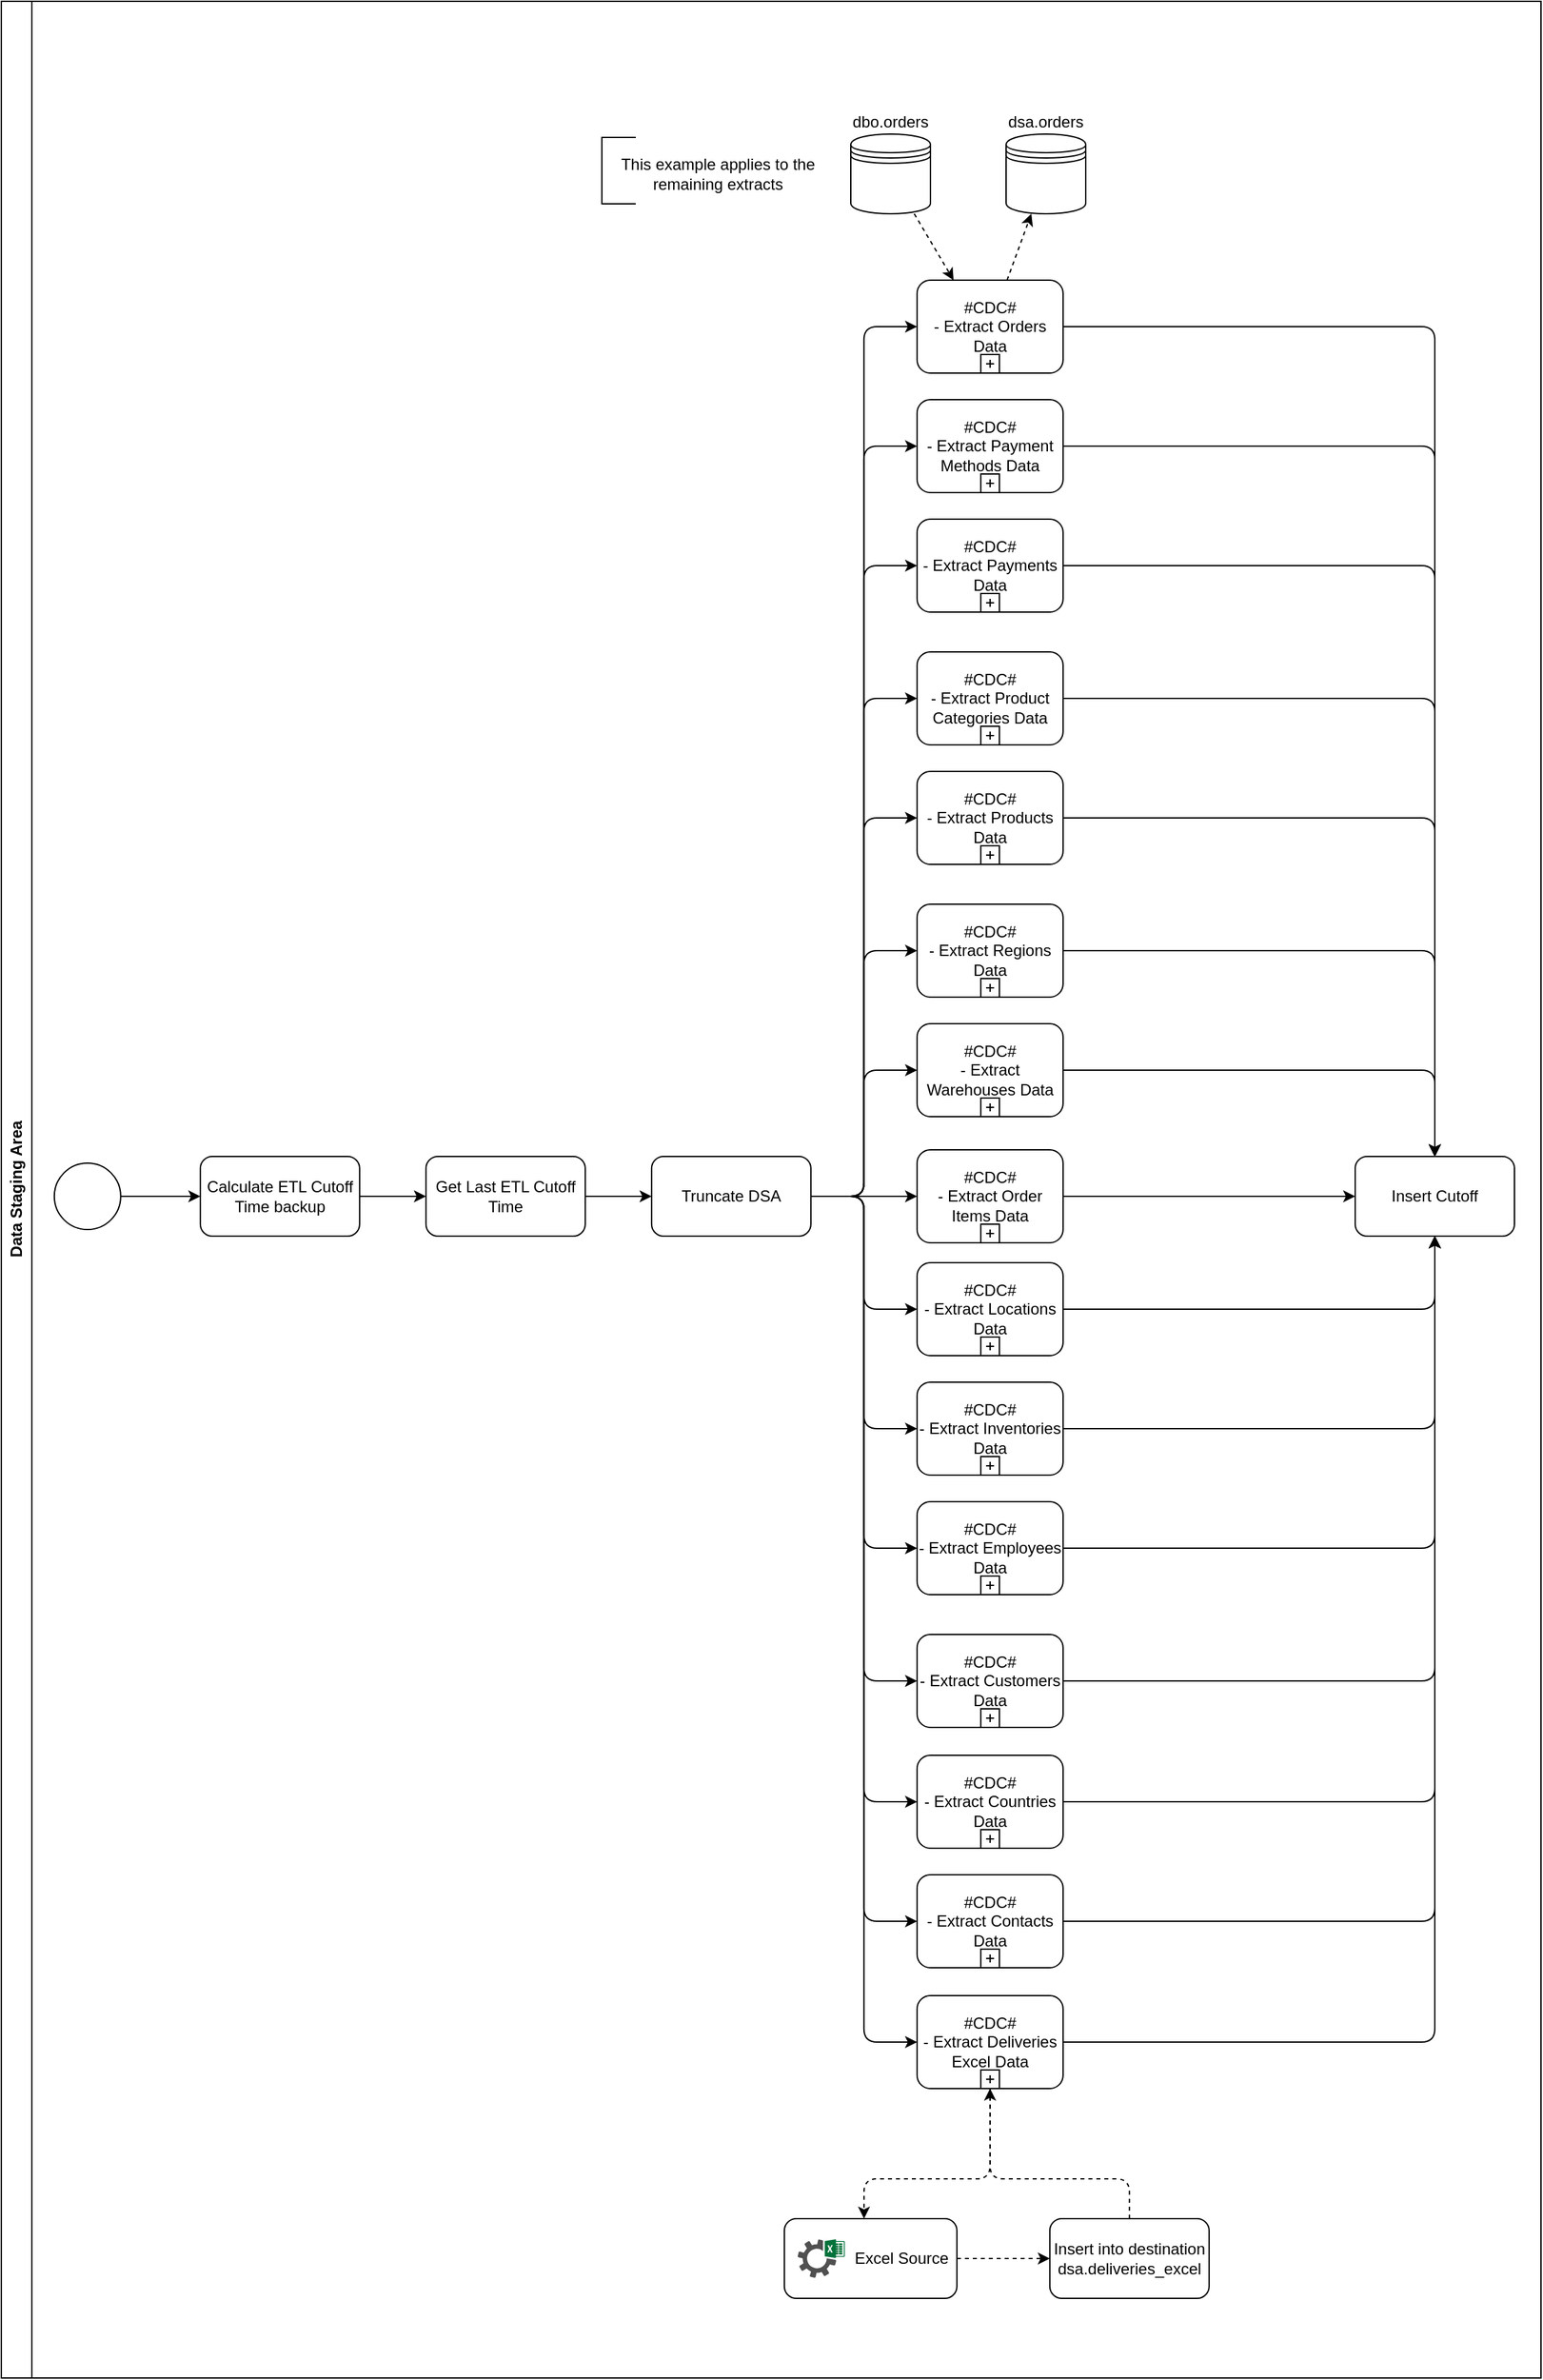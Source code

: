 <mxfile>
    <diagram id="Oe8AxJ2DztCgBwsURGQF" name="Page-1">
        <mxGraphModel dx="1809" dy="2425" grid="0" gridSize="10" guides="1" tooltips="1" connect="1" arrows="1" fold="1" page="1" pageScale="1" pageWidth="827" pageHeight="1169" math="0" shadow="0">
            <root>
                <mxCell id="0"/>
                <mxCell id="1" parent="0"/>
                <mxCell id="22" value="Data Staging Area" style="swimlane;horizontal=0;whiteSpace=wrap;html=1;fontStyle=1" parent="1" vertex="1">
                    <mxGeometry x="10" y="-150" width="1160" height="1790" as="geometry"/>
                </mxCell>
                <mxCell id="25" style="edgeStyle=none;html=1;" parent="22" source="23" target="26" edge="1">
                    <mxGeometry relative="1" as="geometry">
                        <mxPoint x="149.93" y="900" as="targetPoint"/>
                    </mxGeometry>
                </mxCell>
                <mxCell id="23" value="" style="points=[[0.145,0.145,0],[0.5,0,0],[0.855,0.145,0],[1,0.5,0],[0.855,0.855,0],[0.5,1,0],[0.145,0.855,0],[0,0.5,0]];shape=mxgraph.bpmn.event;html=1;verticalLabelPosition=bottom;labelBackgroundColor=#ffffff;verticalAlign=top;align=center;perimeter=ellipsePerimeter;outlineConnect=0;aspect=fixed;outline=standard;symbol=general;" parent="22" vertex="1">
                    <mxGeometry x="39.93" y="875" width="50" height="50" as="geometry"/>
                </mxCell>
                <mxCell id="28" style="edgeStyle=none;html=1;" parent="22" source="26" target="27" edge="1">
                    <mxGeometry relative="1" as="geometry"/>
                </mxCell>
                <mxCell id="26" value="Calculate ETL Cutoff Time backup" style="rounded=1;whiteSpace=wrap;html=1;" parent="22" vertex="1">
                    <mxGeometry x="149.93" y="870" width="120" height="60" as="geometry"/>
                </mxCell>
                <mxCell id="31" style="edgeStyle=none;html=1;" parent="22" source="27" target="30" edge="1">
                    <mxGeometry relative="1" as="geometry"/>
                </mxCell>
                <mxCell id="27" value="Get Last ETL Cutoff Time" style="rounded=1;whiteSpace=wrap;html=1;" parent="22" vertex="1">
                    <mxGeometry x="319.93" y="870" width="120" height="60" as="geometry"/>
                </mxCell>
                <mxCell id="48" style="edgeStyle=orthogonalEdgeStyle;html=1;" parent="22" source="30" target="15" edge="1">
                    <mxGeometry relative="1" as="geometry"/>
                </mxCell>
                <mxCell id="49" style="edgeStyle=orthogonalEdgeStyle;html=1;entryX=0;entryY=0.5;entryDx=0;entryDy=0;entryPerimeter=0;" parent="22" source="30" target="46" edge="1">
                    <mxGeometry relative="1" as="geometry"/>
                </mxCell>
                <mxCell id="51" style="edgeStyle=orthogonalEdgeStyle;html=1;entryX=0;entryY=0.5;entryDx=0;entryDy=0;entryPerimeter=0;" parent="22" source="30" target="47" edge="1">
                    <mxGeometry relative="1" as="geometry"/>
                </mxCell>
                <mxCell id="52" style="edgeStyle=orthogonalEdgeStyle;html=1;entryX=0;entryY=0.5;entryDx=0;entryDy=0;entryPerimeter=0;" parent="22" source="30" target="41" edge="1">
                    <mxGeometry relative="1" as="geometry"/>
                </mxCell>
                <mxCell id="53" style="edgeStyle=orthogonalEdgeStyle;html=1;entryX=0;entryY=0.5;entryDx=0;entryDy=0;entryPerimeter=0;" parent="22" source="30" target="40" edge="1">
                    <mxGeometry relative="1" as="geometry"/>
                </mxCell>
                <mxCell id="54" style="edgeStyle=orthogonalEdgeStyle;html=1;entryX=0;entryY=0.5;entryDx=0;entryDy=0;entryPerimeter=0;" parent="22" source="30" target="39" edge="1">
                    <mxGeometry relative="1" as="geometry"/>
                </mxCell>
                <mxCell id="55" style="edgeStyle=orthogonalEdgeStyle;html=1;entryX=0;entryY=0.5;entryDx=0;entryDy=0;entryPerimeter=0;" parent="22" source="30" target="35" edge="1">
                    <mxGeometry relative="1" as="geometry"/>
                </mxCell>
                <mxCell id="56" style="edgeStyle=orthogonalEdgeStyle;html=1;strokeColor=default;entryX=0;entryY=0.5;entryDx=0;entryDy=0;entryPerimeter=0;" parent="22" source="30" target="38" edge="1">
                    <mxGeometry relative="1" as="geometry"/>
                </mxCell>
                <mxCell id="57" style="edgeStyle=orthogonalEdgeStyle;html=1;entryX=0;entryY=0.5;entryDx=0;entryDy=0;entryPerimeter=0;strokeColor=default;" parent="22" source="30" target="32" edge="1">
                    <mxGeometry relative="1" as="geometry"/>
                </mxCell>
                <mxCell id="58" style="edgeStyle=orthogonalEdgeStyle;html=1;entryX=0;entryY=0.5;entryDx=0;entryDy=0;entryPerimeter=0;strokeColor=default;" parent="22" source="30" target="21" edge="1">
                    <mxGeometry relative="1" as="geometry"/>
                </mxCell>
                <mxCell id="59" style="edgeStyle=orthogonalEdgeStyle;html=1;entryX=0;entryY=0.5;entryDx=0;entryDy=0;entryPerimeter=0;strokeColor=default;" parent="22" source="30" target="33" edge="1">
                    <mxGeometry relative="1" as="geometry"/>
                </mxCell>
                <mxCell id="60" style="edgeStyle=orthogonalEdgeStyle;html=1;entryX=0;entryY=0.5;entryDx=0;entryDy=0;entryPerimeter=0;strokeColor=default;" parent="22" source="30" target="36" edge="1">
                    <mxGeometry relative="1" as="geometry"/>
                </mxCell>
                <mxCell id="61" style="edgeStyle=orthogonalEdgeStyle;html=1;entryX=0;entryY=0.5;entryDx=0;entryDy=0;entryPerimeter=0;strokeColor=default;" parent="22" source="30" target="34" edge="1">
                    <mxGeometry relative="1" as="geometry"/>
                </mxCell>
                <mxCell id="62" style="edgeStyle=orthogonalEdgeStyle;html=1;entryX=0;entryY=0.5;entryDx=0;entryDy=0;entryPerimeter=0;strokeColor=default;" parent="22" source="30" target="37" edge="1">
                    <mxGeometry relative="1" as="geometry"/>
                </mxCell>
                <mxCell id="63" style="edgeStyle=orthogonalEdgeStyle;html=1;entryX=0;entryY=0.5;entryDx=0;entryDy=0;entryPerimeter=0;strokeColor=default;" parent="22" source="30" target="45" edge="1">
                    <mxGeometry relative="1" as="geometry"/>
                </mxCell>
                <mxCell id="30" value="Truncate DSA" style="rounded=1;whiteSpace=wrap;html=1;" parent="22" vertex="1">
                    <mxGeometry x="489.93" y="870" width="120" height="60" as="geometry"/>
                </mxCell>
                <mxCell id="87" style="edgeStyle=orthogonalEdgeStyle;html=1;strokeColor=default;" parent="22" source="15" target="95" edge="1">
                    <mxGeometry relative="1" as="geometry">
                        <mxPoint x="1009.93" y="900" as="targetPoint"/>
                    </mxGeometry>
                </mxCell>
                <mxCell id="15" value="#CDC#&lt;br&gt;- Extract Order Items Data" style="points=[[0.25,0,0],[0.5,0,0],[0.75,0,0],[1,0.25,0],[1,0.5,0],[1,0.75,0],[0.75,1,0],[0.5,1,0],[0.25,1,0],[0,0.75,0],[0,0.5,0],[0,0.25,0]];shape=mxgraph.bpmn.task;whiteSpace=wrap;rectStyle=rounded;size=10;html=1;taskMarker=abstract;isLoopSub=1;" parent="22" vertex="1">
                    <mxGeometry x="689.93" y="865" width="110" height="70" as="geometry"/>
                </mxCell>
                <mxCell id="89" style="edgeStyle=orthogonalEdgeStyle;html=1;strokeColor=default;" parent="22" source="21" target="95" edge="1">
                    <mxGeometry relative="1" as="geometry">
                        <mxPoint x="1009.93" y="900" as="targetPoint"/>
                    </mxGeometry>
                </mxCell>
                <mxCell id="21" value="#CDC#&lt;br&gt;- Extract Inventories Data" style="points=[[0.25,0,0],[0.5,0,0],[0.75,0,0],[1,0.25,0],[1,0.5,0],[1,0.75,0],[0.75,1,0],[0.5,1,0],[0.25,1,0],[0,0.75,0],[0,0.5,0],[0,0.25,0]];shape=mxgraph.bpmn.task;whiteSpace=wrap;rectStyle=rounded;size=10;html=1;taskMarker=abstract;isLoopSub=1;" parent="22" vertex="1">
                    <mxGeometry x="689.93" y="1040" width="110" height="70" as="geometry"/>
                </mxCell>
                <mxCell id="88" style="edgeStyle=orthogonalEdgeStyle;html=1;strokeColor=default;" parent="22" source="32" target="95" edge="1">
                    <mxGeometry relative="1" as="geometry">
                        <mxPoint x="1009.93" y="900" as="targetPoint"/>
                    </mxGeometry>
                </mxCell>
                <mxCell id="32" value="#CDC#&lt;br&gt;- Extract Locations Data" style="points=[[0.25,0,0],[0.5,0,0],[0.75,0,0],[1,0.25,0],[1,0.5,0],[1,0.75,0],[0.75,1,0],[0.5,1,0],[0.25,1,0],[0,0.75,0],[0,0.5,0],[0,0.25,0]];shape=mxgraph.bpmn.task;whiteSpace=wrap;rectStyle=rounded;size=10;html=1;taskMarker=abstract;isLoopSub=1;" parent="22" vertex="1">
                    <mxGeometry x="689.93" y="950" width="110" height="70" as="geometry"/>
                </mxCell>
                <mxCell id="90" style="edgeStyle=orthogonalEdgeStyle;html=1;strokeColor=default;" parent="22" source="33" target="95" edge="1">
                    <mxGeometry relative="1" as="geometry">
                        <mxPoint x="1009.93" y="900" as="targetPoint"/>
                    </mxGeometry>
                </mxCell>
                <mxCell id="33" value="#CDC#&lt;br&gt;- Extract Employees Data" style="points=[[0.25,0,0],[0.5,0,0],[0.75,0,0],[1,0.25,0],[1,0.5,0],[1,0.75,0],[0.75,1,0],[0.5,1,0],[0.25,1,0],[0,0.75,0],[0,0.5,0],[0,0.25,0]];shape=mxgraph.bpmn.task;whiteSpace=wrap;rectStyle=rounded;size=10;html=1;taskMarker=abstract;isLoopSub=1;" parent="22" vertex="1">
                    <mxGeometry x="689.93" y="1130" width="110" height="70" as="geometry"/>
                </mxCell>
                <mxCell id="92" style="edgeStyle=orthogonalEdgeStyle;html=1;strokeColor=default;" parent="22" source="34" target="95" edge="1">
                    <mxGeometry relative="1" as="geometry">
                        <mxPoint x="1009.93" y="900" as="targetPoint"/>
                    </mxGeometry>
                </mxCell>
                <mxCell id="34" value="#CDC#&lt;br&gt;- Extract Countries Data" style="points=[[0.25,0,0],[0.5,0,0],[0.75,0,0],[1,0.25,0],[1,0.5,0],[1,0.75,0],[0.75,1,0],[0.5,1,0],[0.25,1,0],[0,0.75,0],[0,0.5,0],[0,0.25,0]];shape=mxgraph.bpmn.task;whiteSpace=wrap;rectStyle=rounded;size=10;html=1;taskMarker=abstract;isLoopSub=1;" parent="22" vertex="1">
                    <mxGeometry x="689.93" y="1321" width="110" height="70" as="geometry"/>
                </mxCell>
                <mxCell id="91" style="edgeStyle=orthogonalEdgeStyle;html=1;strokeColor=default;" parent="22" source="36" target="95" edge="1">
                    <mxGeometry relative="1" as="geometry">
                        <mxPoint x="1009.93" y="900" as="targetPoint"/>
                    </mxGeometry>
                </mxCell>
                <mxCell id="36" value="#CDC#&lt;br&gt;- Extract Customers Data" style="points=[[0.25,0,0],[0.5,0,0],[0.75,0,0],[1,0.25,0],[1,0.5,0],[1,0.75,0],[0.75,1,0],[0.5,1,0],[0.25,1,0],[0,0.75,0],[0,0.5,0],[0,0.25,0]];shape=mxgraph.bpmn.task;whiteSpace=wrap;rectStyle=rounded;size=10;html=1;taskMarker=abstract;isLoopSub=1;" parent="22" vertex="1">
                    <mxGeometry x="689.93" y="1230" width="110" height="70" as="geometry"/>
                </mxCell>
                <mxCell id="93" style="edgeStyle=orthogonalEdgeStyle;html=1;strokeColor=default;" parent="22" source="37" target="95" edge="1">
                    <mxGeometry relative="1" as="geometry">
                        <mxPoint x="1009.93" y="900" as="targetPoint"/>
                    </mxGeometry>
                </mxCell>
                <mxCell id="37" value="#CDC#&lt;br&gt;- Extract Contacts Data" style="points=[[0.25,0,0],[0.5,0,0],[0.75,0,0],[1,0.25,0],[1,0.5,0],[1,0.75,0],[0.75,1,0],[0.5,1,0],[0.25,1,0],[0,0.75,0],[0,0.5,0],[0,0.25,0]];shape=mxgraph.bpmn.task;whiteSpace=wrap;rectStyle=rounded;size=10;html=1;taskMarker=abstract;isLoopSub=1;" parent="22" vertex="1">
                    <mxGeometry x="689.93" y="1411" width="110" height="70" as="geometry"/>
                </mxCell>
                <mxCell id="94" style="edgeStyle=orthogonalEdgeStyle;html=1;strokeColor=default;" parent="22" source="45" target="95" edge="1">
                    <mxGeometry relative="1" as="geometry">
                        <mxPoint x="1009.93" y="900" as="targetPoint"/>
                    </mxGeometry>
                </mxCell>
                <mxCell id="45" value="#CDC#&lt;br&gt;- Extract Deliveries Excel Data" style="points=[[0.25,0,0],[0.5,0,0],[0.75,0,0],[1,0.25,0],[1,0.5,0],[1,0.75,0],[0.75,1,0],[0.5,1,0],[0.25,1,0],[0,0.75,0],[0,0.5,0],[0,0.25,0]];shape=mxgraph.bpmn.task;whiteSpace=wrap;rectStyle=rounded;size=10;html=1;taskMarker=abstract;isLoopSub=1;" parent="22" vertex="1">
                    <mxGeometry x="689.93" y="1502" width="110" height="70" as="geometry"/>
                </mxCell>
                <mxCell id="86" style="edgeStyle=orthogonalEdgeStyle;html=1;strokeColor=default;" parent="22" source="46" target="95" edge="1">
                    <mxGeometry relative="1" as="geometry">
                        <mxPoint x="1009.93" y="900" as="targetPoint"/>
                    </mxGeometry>
                </mxCell>
                <mxCell id="46" value="#CDC#&lt;br&gt;- Extract Warehouses Data" style="points=[[0.25,0,0],[0.5,0,0],[0.75,0,0],[1,0.25,0],[1,0.5,0],[1,0.75,0],[0.75,1,0],[0.5,1,0],[0.25,1,0],[0,0.75,0],[0,0.5,0],[0,0.25,0]];shape=mxgraph.bpmn.task;whiteSpace=wrap;rectStyle=rounded;size=10;html=1;taskMarker=abstract;isLoopSub=1;" parent="22" vertex="1">
                    <mxGeometry x="689.93" y="770" width="110" height="70" as="geometry"/>
                </mxCell>
                <mxCell id="85" style="edgeStyle=orthogonalEdgeStyle;html=1;strokeColor=default;" parent="22" source="47" target="95" edge="1">
                    <mxGeometry relative="1" as="geometry">
                        <mxPoint x="1009.93" y="900" as="targetPoint"/>
                    </mxGeometry>
                </mxCell>
                <mxCell id="47" value="#CDC#&lt;br&gt;- Extract Regions Data" style="points=[[0.25,0,0],[0.5,0,0],[0.75,0,0],[1,0.25,0],[1,0.5,0],[1,0.75,0],[0.75,1,0],[0.5,1,0],[0.25,1,0],[0,0.75,0],[0,0.5,0],[0,0.25,0]];shape=mxgraph.bpmn.task;whiteSpace=wrap;rectStyle=rounded;size=10;html=1;taskMarker=abstract;isLoopSub=1;" parent="22" vertex="1">
                    <mxGeometry x="689.93" y="680" width="110" height="70" as="geometry"/>
                </mxCell>
                <mxCell id="84" style="edgeStyle=orthogonalEdgeStyle;html=1;strokeColor=default;" parent="22" source="41" target="95" edge="1">
                    <mxGeometry relative="1" as="geometry">
                        <mxPoint x="1009.93" y="900" as="targetPoint"/>
                    </mxGeometry>
                </mxCell>
                <mxCell id="41" value="#CDC#&lt;br&gt;- Extract Products Data" style="points=[[0.25,0,0],[0.5,0,0],[0.75,0,0],[1,0.25,0],[1,0.5,0],[1,0.75,0],[0.75,1,0],[0.5,1,0],[0.25,1,0],[0,0.75,0],[0,0.5,0],[0,0.25,0]];shape=mxgraph.bpmn.task;whiteSpace=wrap;rectStyle=rounded;size=10;html=1;taskMarker=abstract;isLoopSub=1;" parent="22" vertex="1">
                    <mxGeometry x="689.93" y="580" width="110" height="70" as="geometry"/>
                </mxCell>
                <mxCell id="83" style="edgeStyle=orthogonalEdgeStyle;html=1;strokeColor=default;" parent="22" source="40" target="95" edge="1">
                    <mxGeometry relative="1" as="geometry">
                        <mxPoint x="1009.93" y="900" as="targetPoint"/>
                    </mxGeometry>
                </mxCell>
                <mxCell id="40" value="#CDC#&lt;br&gt;- Extract Product Categories Data" style="points=[[0.25,0,0],[0.5,0,0],[0.75,0,0],[1,0.25,0],[1,0.5,0],[1,0.75,0],[0.75,1,0],[0.5,1,0],[0.25,1,0],[0,0.75,0],[0,0.5,0],[0,0.25,0]];shape=mxgraph.bpmn.task;whiteSpace=wrap;rectStyle=rounded;size=10;html=1;taskMarker=abstract;isLoopSub=1;" parent="22" vertex="1">
                    <mxGeometry x="689.93" y="490" width="110" height="70" as="geometry"/>
                </mxCell>
                <mxCell id="82" style="edgeStyle=orthogonalEdgeStyle;html=1;strokeColor=default;" parent="22" source="39" target="95" edge="1">
                    <mxGeometry relative="1" as="geometry">
                        <mxPoint x="1009.93" y="900" as="targetPoint"/>
                    </mxGeometry>
                </mxCell>
                <mxCell id="39" value="#CDC#&lt;br&gt;- Extract Payments Data" style="points=[[0.25,0,0],[0.5,0,0],[0.75,0,0],[1,0.25,0],[1,0.5,0],[1,0.75,0],[0.75,1,0],[0.5,1,0],[0.25,1,0],[0,0.75,0],[0,0.5,0],[0,0.25,0]];shape=mxgraph.bpmn.task;whiteSpace=wrap;rectStyle=rounded;size=10;html=1;taskMarker=abstract;isLoopSub=1;" parent="22" vertex="1">
                    <mxGeometry x="689.93" y="390" width="110" height="70" as="geometry"/>
                </mxCell>
                <mxCell id="81" style="edgeStyle=orthogonalEdgeStyle;html=1;strokeColor=default;" parent="22" source="35" target="95" edge="1">
                    <mxGeometry relative="1" as="geometry">
                        <mxPoint x="1009.93" y="900" as="targetPoint"/>
                    </mxGeometry>
                </mxCell>
                <mxCell id="35" value="#CDC#&lt;br&gt;- Extract Payment Methods Data" style="points=[[0.25,0,0],[0.5,0,0],[0.75,0,0],[1,0.25,0],[1,0.5,0],[1,0.75,0],[0.75,1,0],[0.5,1,0],[0.25,1,0],[0,0.75,0],[0,0.5,0],[0,0.25,0]];shape=mxgraph.bpmn.task;whiteSpace=wrap;rectStyle=rounded;size=10;html=1;taskMarker=abstract;isLoopSub=1;" parent="22" vertex="1">
                    <mxGeometry x="689.93" y="300" width="110" height="70" as="geometry"/>
                </mxCell>
                <mxCell id="80" style="edgeStyle=orthogonalEdgeStyle;html=1;strokeColor=default;" parent="22" source="38" target="95" edge="1">
                    <mxGeometry relative="1" as="geometry">
                        <mxPoint x="1009.93" y="900" as="targetPoint"/>
                    </mxGeometry>
                </mxCell>
                <mxCell id="187" style="edgeStyle=none;html=1;dashed=1;strokeColor=default;" parent="22" source="38" target="186" edge="1">
                    <mxGeometry relative="1" as="geometry"/>
                </mxCell>
                <mxCell id="38" value="#CDC#&lt;br&gt;- Extract Orders Data" style="points=[[0.25,0,0],[0.5,0,0],[0.75,0,0],[1,0.25,0],[1,0.5,0],[1,0.75,0],[0.75,1,0],[0.5,1,0],[0.25,1,0],[0,0.75,0],[0,0.5,0],[0,0.25,0]];shape=mxgraph.bpmn.task;whiteSpace=wrap;rectStyle=rounded;size=10;html=1;taskMarker=abstract;isLoopSub=1;" parent="22" vertex="1">
                    <mxGeometry x="689.93" y="210" width="110" height="70" as="geometry"/>
                </mxCell>
                <mxCell id="95" value="Insert Cutoff" style="rounded=1;whiteSpace=wrap;html=1;" parent="22" vertex="1">
                    <mxGeometry x="1020" y="870" width="120" height="60" as="geometry"/>
                </mxCell>
                <mxCell id="99" value="&amp;nbsp; &amp;nbsp; &amp;nbsp; &amp;nbsp; &amp;nbsp; &amp;nbsp; &amp;nbsp; Excel Source" style="rounded=1;whiteSpace=wrap;html=1;" parent="22" vertex="1">
                    <mxGeometry x="589.93" y="1670" width="130" height="60" as="geometry"/>
                </mxCell>
                <mxCell id="101" style="edgeStyle=orthogonalEdgeStyle;html=1;strokeColor=default;dashed=1;" parent="22" source="45" target="99" edge="1">
                    <mxGeometry relative="1" as="geometry">
                        <mxPoint x="529.93" y="1730" as="targetPoint"/>
                        <Array as="points">
                            <mxPoint x="744.93" y="1640"/>
                            <mxPoint x="649.93" y="1640"/>
                        </Array>
                    </mxGeometry>
                </mxCell>
                <mxCell id="100" value="Insert into destination dsa.deliveries_excel" style="rounded=1;whiteSpace=wrap;html=1;" parent="22" vertex="1">
                    <mxGeometry x="789.93" y="1670" width="120" height="60" as="geometry"/>
                </mxCell>
                <mxCell id="102" value="" style="sketch=0;pointerEvents=1;shadow=0;dashed=0;html=1;strokeColor=none;fillColor=#505050;labelPosition=center;verticalLabelPosition=bottom;verticalAlign=top;outlineConnect=0;align=center;shape=mxgraph.office.services.excel_services;aspect=fixed;" parent="22" vertex="1">
                    <mxGeometry x="599.93" y="1685.5" width="35.51" height="29" as="geometry"/>
                </mxCell>
                <mxCell id="105" style="edgeStyle=orthogonalEdgeStyle;html=1;entryX=0.5;entryY=1;entryDx=0;entryDy=0;entryPerimeter=0;dashed=1;strokeColor=default;" parent="22" source="100" target="45" edge="1">
                    <mxGeometry relative="1" as="geometry">
                        <Array as="points">
                            <mxPoint x="849.93" y="1640"/>
                            <mxPoint x="744.93" y="1640"/>
                        </Array>
                    </mxGeometry>
                </mxCell>
                <mxCell id="103" style="edgeStyle=orthogonalEdgeStyle;html=1;dashed=1;strokeColor=default;" parent="22" source="99" target="100" edge="1">
                    <mxGeometry relative="1" as="geometry"/>
                </mxCell>
                <mxCell id="185" style="html=1;entryX=0.25;entryY=0;entryDx=0;entryDy=0;entryPerimeter=0;dashed=1;strokeColor=default;" parent="22" source="184" target="38" edge="1">
                    <mxGeometry relative="1" as="geometry"/>
                </mxCell>
                <mxCell id="184" value="dbo.orders" style="shape=datastore;whiteSpace=wrap;html=1;labelPosition=center;verticalLabelPosition=top;align=center;verticalAlign=bottom;" parent="22" vertex="1">
                    <mxGeometry x="640.0" y="100" width="60" height="60" as="geometry"/>
                </mxCell>
                <mxCell id="186" value="dsa.orders" style="shape=datastore;whiteSpace=wrap;html=1;labelPosition=center;verticalLabelPosition=top;align=center;verticalAlign=bottom;" parent="22" vertex="1">
                    <mxGeometry x="757" y="100" width="60" height="60" as="geometry"/>
                </mxCell>
                <mxCell id="192" value="This example applies to the remaining extracts" style="text;html=1;strokeColor=none;fillColor=none;align=center;verticalAlign=middle;whiteSpace=wrap;rounded=0;" parent="22" vertex="1">
                    <mxGeometry x="459.93" y="115" width="160" height="30" as="geometry"/>
                </mxCell>
                <mxCell id="193" value="" style="shape=partialRectangle;whiteSpace=wrap;html=1;bottom=1;right=1;left=1;top=0;fillColor=none;routingCenterX=-0.5;rotation=90;" parent="22" vertex="1">
                    <mxGeometry x="439.93" y="115" width="50.07" height="25.03" as="geometry"/>
                </mxCell>
            </root>
        </mxGraphModel>
    </diagram>
    <diagram id="ahQuxIIEsiJeUFvXvEbM" name="Page-2">
        <mxGraphModel dx="1986" dy="1953" grid="0" gridSize="10" guides="1" tooltips="1" connect="1" arrows="1" fold="1" page="1" pageScale="1" pageWidth="827" pageHeight="1169" math="0" shadow="0">
            <root>
                <mxCell id="0"/>
                <mxCell id="1" parent="0"/>
                <mxCell id="j6BQ6q7e4mZp7AfNVcr9-1" value="Data Warehouse" style="swimlane;horizontal=0;whiteSpace=wrap;html=1;" parent="1" vertex="1">
                    <mxGeometry x="1300" y="84" width="1160" height="1320" as="geometry"/>
                </mxCell>
                <mxCell id="j6BQ6q7e4mZp7AfNVcr9-2" style="edgeStyle=none;html=1;dashed=1;strokeColor=default;" parent="j6BQ6q7e4mZp7AfNVcr9-1" source="j6BQ6q7e4mZp7AfNVcr9-4" target="j6BQ6q7e4mZp7AfNVcr9-7" edge="1">
                    <mxGeometry relative="1" as="geometry"/>
                </mxCell>
                <mxCell id="j6BQ6q7e4mZp7AfNVcr9-3" style="edgeStyle=orthogonalEdgeStyle;html=1;strokeColor=default;" parent="j6BQ6q7e4mZp7AfNVcr9-1" source="j6BQ6q7e4mZp7AfNVcr9-4" target="j6BQ6q7e4mZp7AfNVcr9-48" edge="1">
                    <mxGeometry relative="1" as="geometry"/>
                </mxCell>
                <mxCell id="j6BQ6q7e4mZp7AfNVcr9-4" value="#SCD-T2#&lt;br&gt;- Load to Customer Dimension" style="points=[[0.25,0,0],[0.5,0,0],[0.75,0,0],[1,0.25,0],[1,0.5,0],[1,0.75,0],[0.75,1,0],[0.5,1,0],[0.25,1,0],[0,0.75,0],[0,0.5,0],[0,0.25,0]];shape=mxgraph.bpmn.task;whiteSpace=wrap;rectStyle=rounded;size=10;html=1;taskMarker=abstract;isLoopSub=1;" parent="j6BQ6q7e4mZp7AfNVcr9-1" vertex="1">
                    <mxGeometry x="339" y="325" width="110" height="70" as="geometry"/>
                </mxCell>
                <mxCell id="j6BQ6q7e4mZp7AfNVcr9-5" style="html=1;dashed=1;strokeColor=default;" parent="j6BQ6q7e4mZp7AfNVcr9-1" source="j6BQ6q7e4mZp7AfNVcr9-6" target="j6BQ6q7e4mZp7AfNVcr9-4" edge="1">
                    <mxGeometry relative="1" as="geometry"/>
                </mxCell>
                <mxCell id="j6BQ6q7e4mZp7AfNVcr9-6" value="dsa.customers" style="shape=datastore;whiteSpace=wrap;html=1;labelPosition=center;verticalLabelPosition=top;align=center;verticalAlign=bottom;" parent="j6BQ6q7e4mZp7AfNVcr9-1" vertex="1">
                    <mxGeometry x="249" y="230" width="60" height="60" as="geometry"/>
                </mxCell>
                <mxCell id="j6BQ6q7e4mZp7AfNVcr9-7" value="dw.dim_customer" style="shape=datastore;whiteSpace=wrap;html=1;labelPosition=center;verticalLabelPosition=top;align=center;verticalAlign=bottom;" parent="j6BQ6q7e4mZp7AfNVcr9-1" vertex="1">
                    <mxGeometry x="469" y="200" width="60" height="60" as="geometry"/>
                </mxCell>
                <mxCell id="j6BQ6q7e4mZp7AfNVcr9-8" style="edgeStyle=none;html=1;dashed=1;strokeColor=default;" parent="j6BQ6q7e4mZp7AfNVcr9-1" source="j6BQ6q7e4mZp7AfNVcr9-9" target="j6BQ6q7e4mZp7AfNVcr9-4" edge="1">
                    <mxGeometry relative="1" as="geometry"/>
                </mxCell>
                <mxCell id="j6BQ6q7e4mZp7AfNVcr9-9" value="dsa.contacts" style="shape=datastore;whiteSpace=wrap;html=1;labelPosition=center;verticalLabelPosition=top;align=center;verticalAlign=bottom;" parent="j6BQ6q7e4mZp7AfNVcr9-1" vertex="1">
                    <mxGeometry x="329" y="200" width="60" height="60" as="geometry"/>
                </mxCell>
                <mxCell id="j6BQ6q7e4mZp7AfNVcr9-10" style="edgeStyle=orthogonalEdgeStyle;html=1;strokeColor=default;" parent="j6BQ6q7e4mZp7AfNVcr9-1" source="j6BQ6q7e4mZp7AfNVcr9-11" target="j6BQ6q7e4mZp7AfNVcr9-48" edge="1">
                    <mxGeometry relative="1" as="geometry"/>
                </mxCell>
                <mxCell id="j6BQ6q7e4mZp7AfNVcr9-11" value="#SCD#&lt;br&gt;- Load to Product Dimension" style="points=[[0.25,0,0],[0.5,0,0],[0.75,0,0],[1,0.25,0],[1,0.5,0],[1,0.75,0],[0.75,1,0],[0.5,1,0],[0.25,1,0],[0,0.75,0],[0,0.5,0],[0,0.25,0]];shape=mxgraph.bpmn.task;whiteSpace=wrap;rectStyle=rounded;size=10;html=1;taskMarker=abstract;isLoopSub=1;" parent="j6BQ6q7e4mZp7AfNVcr9-1" vertex="1">
                    <mxGeometry x="339" y="590" width="110" height="70" as="geometry"/>
                </mxCell>
                <mxCell id="j6BQ6q7e4mZp7AfNVcr9-12" value="dsa.products" style="shape=datastore;whiteSpace=wrap;html=1;labelPosition=center;verticalLabelPosition=top;align=center;verticalAlign=bottom;" parent="j6BQ6q7e4mZp7AfNVcr9-1" vertex="1">
                    <mxGeometry x="254" y="495" width="60" height="60" as="geometry"/>
                </mxCell>
                <mxCell id="j6BQ6q7e4mZp7AfNVcr9-13" style="edgeStyle=none;html=1;strokeColor=default;dashed=1;" parent="j6BQ6q7e4mZp7AfNVcr9-1" source="j6BQ6q7e4mZp7AfNVcr9-14" target="j6BQ6q7e4mZp7AfNVcr9-11" edge="1">
                    <mxGeometry relative="1" as="geometry"/>
                </mxCell>
                <mxCell id="j6BQ6q7e4mZp7AfNVcr9-14" value="dw.dim_product" style="shape=datastore;whiteSpace=wrap;html=1;labelPosition=center;verticalLabelPosition=top;align=center;verticalAlign=bottom;" parent="j6BQ6q7e4mZp7AfNVcr9-1" vertex="1">
                    <mxGeometry x="474" y="465" width="60" height="60" as="geometry"/>
                </mxCell>
                <mxCell id="j6BQ6q7e4mZp7AfNVcr9-15" style="edgeStyle=none;html=1;strokeColor=default;dashed=1;" parent="j6BQ6q7e4mZp7AfNVcr9-1" source="j6BQ6q7e4mZp7AfNVcr9-16" target="j6BQ6q7e4mZp7AfNVcr9-11" edge="1">
                    <mxGeometry relative="1" as="geometry"/>
                </mxCell>
                <mxCell id="j6BQ6q7e4mZp7AfNVcr9-16" value="dsa.categories" style="shape=datastore;whiteSpace=wrap;html=1;labelPosition=center;verticalLabelPosition=top;align=center;verticalAlign=bottom;" parent="j6BQ6q7e4mZp7AfNVcr9-1" vertex="1">
                    <mxGeometry x="334" y="465" width="60" height="60" as="geometry"/>
                </mxCell>
                <mxCell id="j6BQ6q7e4mZp7AfNVcr9-17" style="html=1;dashed=1;strokeColor=default;" parent="j6BQ6q7e4mZp7AfNVcr9-1" source="j6BQ6q7e4mZp7AfNVcr9-12" target="j6BQ6q7e4mZp7AfNVcr9-11" edge="1">
                    <mxGeometry relative="1" as="geometry">
                        <mxPoint x="319" y="296.087" as="sourcePoint"/>
                        <mxPoint x="363.75" y="335" as="targetPoint"/>
                    </mxGeometry>
                </mxCell>
                <mxCell id="j6BQ6q7e4mZp7AfNVcr9-18" style="edgeStyle=orthogonalEdgeStyle;html=1;strokeColor=default;" parent="j6BQ6q7e4mZp7AfNVcr9-1" source="j6BQ6q7e4mZp7AfNVcr9-19" target="j6BQ6q7e4mZp7AfNVcr9-48" edge="1">
                    <mxGeometry relative="1" as="geometry"/>
                </mxCell>
                <mxCell id="j6BQ6q7e4mZp7AfNVcr9-19" value="#SCD#&lt;br&gt;- Load to Warehouse Dimension" style="points=[[0.25,0,0],[0.5,0,0],[0.75,0,0],[1,0.25,0],[1,0.5,0],[1,0.75,0],[0.75,1,0],[0.5,1,0],[0.25,1,0],[0,0.75,0],[0,0.5,0],[0,0.25,0]];shape=mxgraph.bpmn.task;whiteSpace=wrap;rectStyle=rounded;size=10;html=1;taskMarker=abstract;isLoopSub=1;" parent="j6BQ6q7e4mZp7AfNVcr9-1" vertex="1">
                    <mxGeometry x="339" y="970" width="110" height="70" as="geometry"/>
                </mxCell>
                <mxCell id="j6BQ6q7e4mZp7AfNVcr9-20" value="dsa.locations" style="shape=datastore;whiteSpace=wrap;html=1;labelPosition=center;verticalLabelPosition=top;align=center;verticalAlign=bottom;" parent="j6BQ6q7e4mZp7AfNVcr9-1" vertex="1">
                    <mxGeometry x="249" y="890" width="60" height="60" as="geometry"/>
                </mxCell>
                <mxCell id="j6BQ6q7e4mZp7AfNVcr9-21" value="dw.dim_warehouse" style="shape=datastore;whiteSpace=wrap;html=1;labelPosition=center;verticalLabelPosition=top;align=center;verticalAlign=bottom;" parent="j6BQ6q7e4mZp7AfNVcr9-1" vertex="1">
                    <mxGeometry x="519" y="810" width="60" height="60" as="geometry"/>
                </mxCell>
                <mxCell id="j6BQ6q7e4mZp7AfNVcr9-22" style="edgeStyle=none;html=1;strokeColor=default;dashed=1;" parent="j6BQ6q7e4mZp7AfNVcr9-1" source="j6BQ6q7e4mZp7AfNVcr9-23" target="j6BQ6q7e4mZp7AfNVcr9-19" edge="1">
                    <mxGeometry relative="1" as="geometry"/>
                </mxCell>
                <mxCell id="j6BQ6q7e4mZp7AfNVcr9-23" value="dsa.warehouses" style="shape=datastore;whiteSpace=wrap;html=1;labelPosition=center;verticalLabelPosition=top;align=center;verticalAlign=bottom;" parent="j6BQ6q7e4mZp7AfNVcr9-1" vertex="1">
                    <mxGeometry x="334" y="730" width="60" height="60" as="geometry"/>
                </mxCell>
                <mxCell id="j6BQ6q7e4mZp7AfNVcr9-24" style="html=1;dashed=1;strokeColor=default;" parent="j6BQ6q7e4mZp7AfNVcr9-1" source="j6BQ6q7e4mZp7AfNVcr9-20" target="j6BQ6q7e4mZp7AfNVcr9-19" edge="1">
                    <mxGeometry relative="1" as="geometry">
                        <mxPoint x="-1007" y="701.087" as="sourcePoint"/>
                        <mxPoint x="-962.25" y="740" as="targetPoint"/>
                    </mxGeometry>
                </mxCell>
                <mxCell id="j6BQ6q7e4mZp7AfNVcr9-25" value="dsa.countries" style="shape=datastore;whiteSpace=wrap;html=1;labelPosition=center;verticalLabelPosition=top;align=center;verticalAlign=bottom;" parent="j6BQ6q7e4mZp7AfNVcr9-1" vertex="1">
                    <mxGeometry x="269" y="800" width="60" height="60" as="geometry"/>
                </mxCell>
                <mxCell id="j6BQ6q7e4mZp7AfNVcr9-26" value="dsa.regions" style="shape=datastore;whiteSpace=wrap;html=1;labelPosition=center;verticalLabelPosition=top;align=center;verticalAlign=bottom;" parent="j6BQ6q7e4mZp7AfNVcr9-1" vertex="1">
                    <mxGeometry x="429" y="720" width="60" height="60" as="geometry"/>
                </mxCell>
                <mxCell id="j6BQ6q7e4mZp7AfNVcr9-27" style="edgeStyle=none;html=1;strokeColor=default;dashed=1;" parent="j6BQ6q7e4mZp7AfNVcr9-1" source="j6BQ6q7e4mZp7AfNVcr9-25" target="j6BQ6q7e4mZp7AfNVcr9-19" edge="1">
                    <mxGeometry relative="1" as="geometry">
                        <mxPoint x="376.857" y="800" as="sourcePoint"/>
                        <mxPoint x="400.667" y="1050" as="targetPoint"/>
                    </mxGeometry>
                </mxCell>
                <mxCell id="j6BQ6q7e4mZp7AfNVcr9-28" style="edgeStyle=none;html=1;strokeColor=default;dashed=1;" parent="j6BQ6q7e4mZp7AfNVcr9-1" source="j6BQ6q7e4mZp7AfNVcr9-26" target="j6BQ6q7e4mZp7AfNVcr9-19" edge="1">
                    <mxGeometry relative="1" as="geometry">
                        <mxPoint x="376.857" y="800" as="sourcePoint"/>
                        <mxPoint x="400.667" y="1050" as="targetPoint"/>
                    </mxGeometry>
                </mxCell>
                <mxCell id="j6BQ6q7e4mZp7AfNVcr9-29" style="edgeStyle=none;html=1;strokeColor=default;dashed=1;" parent="j6BQ6q7e4mZp7AfNVcr9-1" source="j6BQ6q7e4mZp7AfNVcr9-19" target="j6BQ6q7e4mZp7AfNVcr9-21" edge="1">
                    <mxGeometry relative="1" as="geometry">
                        <mxPoint x="463" y="790" as="sourcePoint"/>
                        <mxPoint x="411" y="1050" as="targetPoint"/>
                    </mxGeometry>
                </mxCell>
                <mxCell id="j6BQ6q7e4mZp7AfNVcr9-30" style="edgeStyle=orthogonalEdgeStyle;html=1;strokeColor=default;" parent="j6BQ6q7e4mZp7AfNVcr9-1" source="j6BQ6q7e4mZp7AfNVcr9-31" target="j6BQ6q7e4mZp7AfNVcr9-48" edge="1">
                    <mxGeometry relative="1" as="geometry"/>
                </mxCell>
                <mxCell id="j6BQ6q7e4mZp7AfNVcr9-31" value="#SCD-T1#&lt;br&gt;- Load to Employee Dimension" style="points=[[0.25,0,0],[0.5,0,0],[0.75,0,0],[1,0.25,0],[1,0.5,0],[1,0.75,0],[0.75,1,0],[0.5,1,0],[0.25,1,0],[0,0.75,0],[0,0.5,0],[0,0.25,0]];shape=mxgraph.bpmn.task;whiteSpace=wrap;rectStyle=rounded;size=10;html=1;taskMarker=abstract;isLoopSub=1;" parent="j6BQ6q7e4mZp7AfNVcr9-1" vertex="1">
                    <mxGeometry x="339" y="1190" width="110" height="70" as="geometry"/>
                </mxCell>
                <mxCell id="j6BQ6q7e4mZp7AfNVcr9-32" value="dw.dim_employee" style="shape=datastore;whiteSpace=wrap;html=1;labelPosition=center;verticalLabelPosition=top;align=center;verticalAlign=bottom;" parent="j6BQ6q7e4mZp7AfNVcr9-1" vertex="1">
                    <mxGeometry x="414" y="1090" width="60" height="60" as="geometry"/>
                </mxCell>
                <mxCell id="j6BQ6q7e4mZp7AfNVcr9-33" value="dsa.employee" style="shape=datastore;whiteSpace=wrap;html=1;labelPosition=center;verticalLabelPosition=top;align=center;verticalAlign=bottom;" parent="j6BQ6q7e4mZp7AfNVcr9-1" vertex="1">
                    <mxGeometry x="279" y="1090" width="60" height="60" as="geometry"/>
                </mxCell>
                <mxCell id="j6BQ6q7e4mZp7AfNVcr9-34" style="html=1;dashed=1;strokeColor=default;" parent="j6BQ6q7e4mZp7AfNVcr9-1" source="j6BQ6q7e4mZp7AfNVcr9-33" target="j6BQ6q7e4mZp7AfNVcr9-31" edge="1">
                    <mxGeometry relative="1" as="geometry">
                        <mxPoint x="319" y="892.174" as="sourcePoint"/>
                        <mxPoint x="356.647" y="920" as="targetPoint"/>
                    </mxGeometry>
                </mxCell>
                <mxCell id="j6BQ6q7e4mZp7AfNVcr9-35" style="html=1;dashed=1;strokeColor=default;" parent="j6BQ6q7e4mZp7AfNVcr9-1" source="j6BQ6q7e4mZp7AfNVcr9-31" target="j6BQ6q7e4mZp7AfNVcr9-32" edge="1">
                    <mxGeometry relative="1" as="geometry">
                        <mxPoint x="343.286" y="1160" as="sourcePoint"/>
                        <mxPoint x="375.667" y="1200" as="targetPoint"/>
                    </mxGeometry>
                </mxCell>
                <mxCell id="j6BQ6q7e4mZp7AfNVcr9-36" style="edgeStyle=orthogonalEdgeStyle;html=1;strokeColor=default;" parent="j6BQ6q7e4mZp7AfNVcr9-1" source="j6BQ6q7e4mZp7AfNVcr9-37" target="j6BQ6q7e4mZp7AfNVcr9-43" edge="1">
                    <mxGeometry relative="1" as="geometry"/>
                </mxCell>
                <mxCell id="j6BQ6q7e4mZp7AfNVcr9-37" value="" style="points=[[0.145,0.145,0],[0.5,0,0],[0.855,0.145,0],[1,0.5,0],[0.855,0.855,0],[0.5,1,0],[0.145,0.855,0],[0,0.5,0]];shape=mxgraph.bpmn.event;html=1;verticalLabelPosition=bottom;labelBackgroundColor=#ffffff;verticalAlign=top;align=center;perimeter=ellipsePerimeter;outlineConnect=0;aspect=fixed;outline=standard;symbol=timer;" parent="j6BQ6q7e4mZp7AfNVcr9-1" vertex="1">
                    <mxGeometry x="49" y="600" width="50" height="50" as="geometry"/>
                </mxCell>
                <mxCell id="j6BQ6q7e4mZp7AfNVcr9-38" style="edgeStyle=orthogonalEdgeStyle;html=1;strokeColor=default;" parent="j6BQ6q7e4mZp7AfNVcr9-1" source="j6BQ6q7e4mZp7AfNVcr9-43" target="j6BQ6q7e4mZp7AfNVcr9-4" edge="1">
                    <mxGeometry relative="1" as="geometry">
                        <Array as="points">
                            <mxPoint x="219" y="625"/>
                            <mxPoint x="219" y="360"/>
                        </Array>
                    </mxGeometry>
                </mxCell>
                <mxCell id="j6BQ6q7e4mZp7AfNVcr9-39" style="edgeStyle=orthogonalEdgeStyle;html=1;strokeColor=default;" parent="j6BQ6q7e4mZp7AfNVcr9-1" source="j6BQ6q7e4mZp7AfNVcr9-43" target="j6BQ6q7e4mZp7AfNVcr9-11" edge="1">
                    <mxGeometry relative="1" as="geometry"/>
                </mxCell>
                <mxCell id="j6BQ6q7e4mZp7AfNVcr9-40" style="edgeStyle=orthogonalEdgeStyle;html=1;strokeColor=default;" parent="j6BQ6q7e4mZp7AfNVcr9-1" source="j6BQ6q7e4mZp7AfNVcr9-43" target="j6BQ6q7e4mZp7AfNVcr9-19" edge="1">
                    <mxGeometry relative="1" as="geometry">
                        <Array as="points">
                            <mxPoint x="219" y="625"/>
                            <mxPoint x="219" y="1005"/>
                        </Array>
                    </mxGeometry>
                </mxCell>
                <mxCell id="j6BQ6q7e4mZp7AfNVcr9-41" style="edgeStyle=orthogonalEdgeStyle;html=1;strokeColor=default;" parent="j6BQ6q7e4mZp7AfNVcr9-1" source="j6BQ6q7e4mZp7AfNVcr9-43" target="j6BQ6q7e4mZp7AfNVcr9-31" edge="1">
                    <mxGeometry relative="1" as="geometry">
                        <Array as="points">
                            <mxPoint x="219" y="625"/>
                            <mxPoint x="219" y="1225"/>
                        </Array>
                    </mxGeometry>
                </mxCell>
                <mxCell id="j6BQ6q7e4mZp7AfNVcr9-42" style="edgeStyle=orthogonalEdgeStyle;html=1;strokeColor=default;" parent="j6BQ6q7e4mZp7AfNVcr9-1" source="j6BQ6q7e4mZp7AfNVcr9-43" target="j6BQ6q7e4mZp7AfNVcr9-61" edge="1">
                    <mxGeometry relative="1" as="geometry">
                        <Array as="points">
                            <mxPoint x="220" y="625"/>
                            <mxPoint x="220" y="101"/>
                        </Array>
                    </mxGeometry>
                </mxCell>
                <mxCell id="j6BQ6q7e4mZp7AfNVcr9-43" value="" style="points=[[0.25,0.25,0],[0.5,0,0],[0.75,0.25,0],[1,0.5,0],[0.75,0.75,0],[0.5,1,0],[0.25,0.75,0],[0,0.5,0]];shape=mxgraph.bpmn.gateway2;html=1;verticalLabelPosition=bottom;labelBackgroundColor=#ffffff;verticalAlign=top;align=center;perimeter=rhombusPerimeter;outlineConnect=0;outline=none;symbol=none;gwType=parallel;" parent="j6BQ6q7e4mZp7AfNVcr9-1" vertex="1">
                    <mxGeometry x="149" y="600" width="50" height="50" as="geometry"/>
                </mxCell>
                <mxCell id="j6BQ6q7e4mZp7AfNVcr9-44" style="edgeStyle=orthogonalEdgeStyle;html=1;strokeColor=default;" parent="j6BQ6q7e4mZp7AfNVcr9-1" source="j6BQ6q7e4mZp7AfNVcr9-48" target="j6BQ6q7e4mZp7AfNVcr9-54" edge="1">
                    <mxGeometry relative="1" as="geometry">
                        <Array as="points">
                            <mxPoint x="789" y="625"/>
                            <mxPoint x="789" y="750"/>
                        </Array>
                    </mxGeometry>
                </mxCell>
                <mxCell id="j6BQ6q7e4mZp7AfNVcr9-45" style="edgeStyle=orthogonalEdgeStyle;html=1;strokeColor=default;" parent="j6BQ6q7e4mZp7AfNVcr9-1" source="j6BQ6q7e4mZp7AfNVcr9-48" target="j6BQ6q7e4mZp7AfNVcr9-52" edge="1">
                    <mxGeometry relative="1" as="geometry">
                        <Array as="points">
                            <mxPoint x="789" y="625"/>
                            <mxPoint x="789" y="655"/>
                        </Array>
                    </mxGeometry>
                </mxCell>
                <mxCell id="j6BQ6q7e4mZp7AfNVcr9-46" style="edgeStyle=orthogonalEdgeStyle;html=1;strokeColor=default;" parent="j6BQ6q7e4mZp7AfNVcr9-1" source="j6BQ6q7e4mZp7AfNVcr9-48" target="j6BQ6q7e4mZp7AfNVcr9-50" edge="1">
                    <mxGeometry relative="1" as="geometry">
                        <Array as="points">
                            <mxPoint x="789" y="625"/>
                            <mxPoint x="789" y="555"/>
                        </Array>
                    </mxGeometry>
                </mxCell>
                <mxCell id="j6BQ6q7e4mZp7AfNVcr9-47" style="edgeStyle=orthogonalEdgeStyle;html=1;strokeColor=default;" parent="j6BQ6q7e4mZp7AfNVcr9-1" source="j6BQ6q7e4mZp7AfNVcr9-48" target="j6BQ6q7e4mZp7AfNVcr9-56" edge="1">
                    <mxGeometry relative="1" as="geometry">
                        <Array as="points">
                            <mxPoint x="789" y="625"/>
                            <mxPoint x="789" y="460"/>
                        </Array>
                    </mxGeometry>
                </mxCell>
                <mxCell id="j6BQ6q7e4mZp7AfNVcr9-48" value="" style="points=[[0.25,0.25,0],[0.5,0,0],[0.75,0.25,0],[1,0.5,0],[0.75,0.75,0],[0.5,1,0],[0.25,0.75,0],[0,0.5,0]];shape=mxgraph.bpmn.gateway2;html=1;verticalLabelPosition=bottom;labelBackgroundColor=#ffffff;verticalAlign=top;align=center;perimeter=rhombusPerimeter;outlineConnect=0;outline=none;symbol=none;gwType=parallel;" parent="j6BQ6q7e4mZp7AfNVcr9-1" vertex="1">
                    <mxGeometry x="699" y="600" width="50" height="50" as="geometry"/>
                </mxCell>
                <mxCell id="j6BQ6q7e4mZp7AfNVcr9-49" style="edgeStyle=orthogonalEdgeStyle;html=1;strokeColor=default;" parent="j6BQ6q7e4mZp7AfNVcr9-1" source="j6BQ6q7e4mZp7AfNVcr9-50" target="j6BQ6q7e4mZp7AfNVcr9-58" edge="1">
                    <mxGeometry relative="1" as="geometry"/>
                </mxCell>
                <mxCell id="j6BQ6q7e4mZp7AfNVcr9-50" value="Load Cancellation Fact" style="points=[[0.25,0,0],[0.5,0,0],[0.75,0,0],[1,0.25,0],[1,0.5,0],[1,0.75,0],[0.75,1,0],[0.5,1,0],[0.25,1,0],[0,0.75,0],[0,0.5,0],[0,0.25,0]];shape=mxgraph.bpmn.task;whiteSpace=wrap;rectStyle=rounded;size=10;html=1;taskMarker=abstract;isLoopSub=1;" parent="j6BQ6q7e4mZp7AfNVcr9-1" vertex="1">
                    <mxGeometry x="859" y="520" width="110" height="70" as="geometry"/>
                </mxCell>
                <mxCell id="j6BQ6q7e4mZp7AfNVcr9-51" style="edgeStyle=orthogonalEdgeStyle;html=1;strokeColor=default;" parent="j6BQ6q7e4mZp7AfNVcr9-1" source="j6BQ6q7e4mZp7AfNVcr9-52" target="j6BQ6q7e4mZp7AfNVcr9-58" edge="1">
                    <mxGeometry relative="1" as="geometry">
                        <Array as="points">
                            <mxPoint x="1034" y="655"/>
                        </Array>
                    </mxGeometry>
                </mxCell>
                <mxCell id="j6BQ6q7e4mZp7AfNVcr9-52" value="Load Order Payment Fact" style="points=[[0.25,0,0],[0.5,0,0],[0.75,0,0],[1,0.25,0],[1,0.5,0],[1,0.75,0],[0.75,1,0],[0.5,1,0],[0.25,1,0],[0,0.75,0],[0,0.5,0],[0,0.25,0]];shape=mxgraph.bpmn.task;whiteSpace=wrap;rectStyle=rounded;size=10;html=1;taskMarker=abstract;isLoopSub=1;" parent="j6BQ6q7e4mZp7AfNVcr9-1" vertex="1">
                    <mxGeometry x="859" y="620" width="110" height="70" as="geometry"/>
                </mxCell>
                <mxCell id="j6BQ6q7e4mZp7AfNVcr9-53" style="edgeStyle=orthogonalEdgeStyle;html=1;strokeColor=default;" parent="j6BQ6q7e4mZp7AfNVcr9-1" source="j6BQ6q7e4mZp7AfNVcr9-54" target="j6BQ6q7e4mZp7AfNVcr9-58" edge="1">
                    <mxGeometry relative="1" as="geometry"/>
                </mxCell>
                <mxCell id="j6BQ6q7e4mZp7AfNVcr9-54" value="Load Shippment Fact" style="points=[[0.25,0,0],[0.5,0,0],[0.75,0,0],[1,0.25,0],[1,0.5,0],[1,0.75,0],[0.75,1,0],[0.5,1,0],[0.25,1,0],[0,0.75,0],[0,0.5,0],[0,0.25,0]];shape=mxgraph.bpmn.task;whiteSpace=wrap;rectStyle=rounded;size=10;html=1;taskMarker=abstract;isLoopSub=1;" parent="j6BQ6q7e4mZp7AfNVcr9-1" vertex="1">
                    <mxGeometry x="859" y="715" width="110" height="70" as="geometry"/>
                </mxCell>
                <mxCell id="j6BQ6q7e4mZp7AfNVcr9-55" style="edgeStyle=orthogonalEdgeStyle;html=1;strokeColor=default;" parent="j6BQ6q7e4mZp7AfNVcr9-1" source="j6BQ6q7e4mZp7AfNVcr9-56" target="j6BQ6q7e4mZp7AfNVcr9-58" edge="1">
                    <mxGeometry relative="1" as="geometry"/>
                </mxCell>
                <mxCell id="j6BQ6q7e4mZp7AfNVcr9-56" value="Load Order Fact" style="points=[[0.25,0,0],[0.5,0,0],[0.75,0,0],[1,0.25,0],[1,0.5,0],[1,0.75,0],[0.75,1,0],[0.5,1,0],[0.25,1,0],[0,0.75,0],[0,0.5,0],[0,0.25,0]];shape=mxgraph.bpmn.task;whiteSpace=wrap;rectStyle=rounded;size=10;html=1;taskMarker=abstract;isLoopSub=1;" parent="j6BQ6q7e4mZp7AfNVcr9-1" vertex="1">
                    <mxGeometry x="859" y="425" width="110" height="70" as="geometry"/>
                </mxCell>
                <mxCell id="j6BQ6q7e4mZp7AfNVcr9-57" style="edgeStyle=orthogonalEdgeStyle;html=1;strokeColor=default;" parent="j6BQ6q7e4mZp7AfNVcr9-1" source="j6BQ6q7e4mZp7AfNVcr9-58" target="j6BQ6q7e4mZp7AfNVcr9-59" edge="1">
                    <mxGeometry relative="1" as="geometry"/>
                </mxCell>
                <mxCell id="j6BQ6q7e4mZp7AfNVcr9-58" value="" style="points=[[0.25,0.25,0],[0.5,0,0],[0.75,0.25,0],[1,0.5,0],[0.75,0.75,0],[0.5,1,0],[0.25,0.75,0],[0,0.5,0]];shape=mxgraph.bpmn.gateway2;html=1;verticalLabelPosition=bottom;labelBackgroundColor=#ffffff;verticalAlign=top;align=center;perimeter=rhombusPerimeter;outlineConnect=0;outline=none;symbol=none;gwType=parallel;" parent="j6BQ6q7e4mZp7AfNVcr9-1" vertex="1">
                    <mxGeometry x="1009" y="600" width="50" height="50" as="geometry"/>
                </mxCell>
                <mxCell id="j6BQ6q7e4mZp7AfNVcr9-59" value="" style="points=[[0.145,0.145,0],[0.5,0,0],[0.855,0.145,0],[1,0.5,0],[0.855,0.855,0],[0.5,1,0],[0.145,0.855,0],[0,0.5,0]];shape=mxgraph.bpmn.event;html=1;verticalLabelPosition=bottom;labelBackgroundColor=#ffffff;verticalAlign=top;align=center;perimeter=ellipsePerimeter;outlineConnect=0;aspect=fixed;outline=end;symbol=terminate2;" parent="j6BQ6q7e4mZp7AfNVcr9-1" vertex="1">
                    <mxGeometry x="1099" y="600" width="50" height="50" as="geometry"/>
                </mxCell>
                <mxCell id="j6BQ6q7e4mZp7AfNVcr9-60" style="edgeStyle=orthogonalEdgeStyle;html=1;strokeColor=default;" parent="j6BQ6q7e4mZp7AfNVcr9-1" source="j6BQ6q7e4mZp7AfNVcr9-61" target="j6BQ6q7e4mZp7AfNVcr9-48" edge="1">
                    <mxGeometry relative="1" as="geometry"/>
                </mxCell>
                <mxCell id="j6BQ6q7e4mZp7AfNVcr9-61" value="- Load Date Dimension" style="points=[[0.25,0,0],[0.5,0,0],[0.75,0,0],[1,0.25,0],[1,0.5,0],[1,0.75,0],[0.75,1,0],[0.5,1,0],[0.25,1,0],[0,0.75,0],[0,0.5,0],[0,0.25,0]];shape=mxgraph.bpmn.task;whiteSpace=wrap;rectStyle=rounded;size=10;html=1;taskMarker=abstract;isLoopSub=1;" parent="j6BQ6q7e4mZp7AfNVcr9-1" vertex="1">
                    <mxGeometry x="339" y="66" width="110" height="70" as="geometry"/>
                </mxCell>
            </root>
        </mxGraphModel>
    </diagram>
</mxfile>